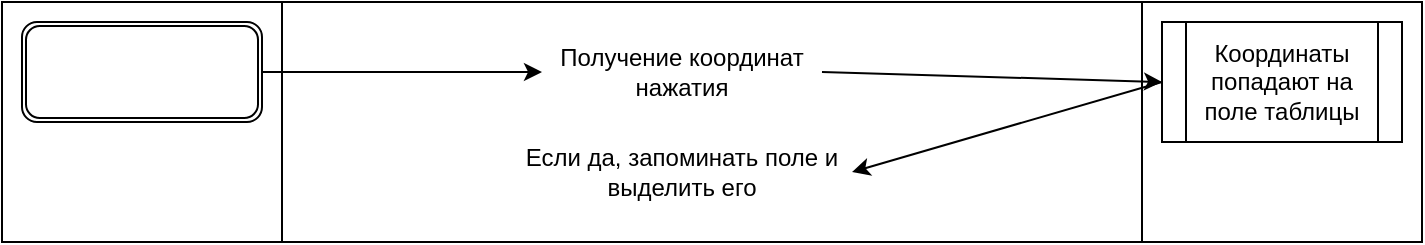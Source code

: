 <mxfile version="15.5.6" type="device"><diagram id="AiLCBpPYVazxLhxAwqop" name="Page-1"><mxGraphModel dx="1422" dy="780" grid="1" gridSize="10" guides="1" tooltips="1" connect="1" arrows="1" fold="1" page="1" pageScale="1" pageWidth="827" pageHeight="1169" math="0" shadow="0"><root><mxCell id="0"/><mxCell id="1" parent="0"/><mxCell id="yLBtdE5O8SGBtRo32a1U-1" value="" style="shape=process;whiteSpace=wrap;html=1;backgroundOutline=1;size=0.197;" vertex="1" parent="1"><mxGeometry x="50" y="130" width="710" height="120" as="geometry"/></mxCell><mxCell id="yLBtdE5O8SGBtRo32a1U-2" value="" style="shape=ext;double=1;rounded=1;whiteSpace=wrap;html=1;" vertex="1" parent="1"><mxGeometry x="60" y="140" width="120" height="50" as="geometry"/></mxCell><mxCell id="yLBtdE5O8SGBtRo32a1U-4" value="Получение координат нажатия" style="text;html=1;strokeColor=none;fillColor=none;align=center;verticalAlign=middle;whiteSpace=wrap;rounded=0;" vertex="1" parent="1"><mxGeometry x="320" y="150" width="140" height="30" as="geometry"/></mxCell><mxCell id="yLBtdE5O8SGBtRo32a1U-5" value="" style="endArrow=classic;html=1;rounded=0;exitX=1;exitY=0.5;exitDx=0;exitDy=0;entryX=0;entryY=0.5;entryDx=0;entryDy=0;" edge="1" parent="1" source="yLBtdE5O8SGBtRo32a1U-2" target="yLBtdE5O8SGBtRo32a1U-4"><mxGeometry width="50" height="50" relative="1" as="geometry"><mxPoint x="240" y="230" as="sourcePoint"/><mxPoint x="290" y="180" as="targetPoint"/></mxGeometry></mxCell><mxCell id="yLBtdE5O8SGBtRo32a1U-6" value="Координаты попадают на поле таблицы" style="shape=process;whiteSpace=wrap;html=1;backgroundOutline=1;" vertex="1" parent="1"><mxGeometry x="630" y="140" width="120" height="60" as="geometry"/></mxCell><mxCell id="yLBtdE5O8SGBtRo32a1U-7" value="Если да, запоминать поле и выделить его" style="text;html=1;strokeColor=none;fillColor=none;align=center;verticalAlign=middle;whiteSpace=wrap;rounded=0;" vertex="1" parent="1"><mxGeometry x="305" y="200" width="170" height="30" as="geometry"/></mxCell><mxCell id="yLBtdE5O8SGBtRo32a1U-8" value="" style="endArrow=classic;html=1;rounded=0;entryX=1;entryY=0.5;entryDx=0;entryDy=0;exitX=0;exitY=0.5;exitDx=0;exitDy=0;" edge="1" parent="1" source="yLBtdE5O8SGBtRo32a1U-6" target="yLBtdE5O8SGBtRo32a1U-7"><mxGeometry width="50" height="50" relative="1" as="geometry"><mxPoint x="560" y="160" as="sourcePoint"/><mxPoint x="610" y="110" as="targetPoint"/></mxGeometry></mxCell><mxCell id="yLBtdE5O8SGBtRo32a1U-9" value="" style="endArrow=classic;html=1;rounded=0;exitX=1;exitY=0.5;exitDx=0;exitDy=0;entryX=0;entryY=0.5;entryDx=0;entryDy=0;" edge="1" parent="1" source="yLBtdE5O8SGBtRo32a1U-4" target="yLBtdE5O8SGBtRo32a1U-6"><mxGeometry width="50" height="50" relative="1" as="geometry"><mxPoint x="530" y="150" as="sourcePoint"/><mxPoint x="580" y="100" as="targetPoint"/></mxGeometry></mxCell></root></mxGraphModel></diagram></mxfile>